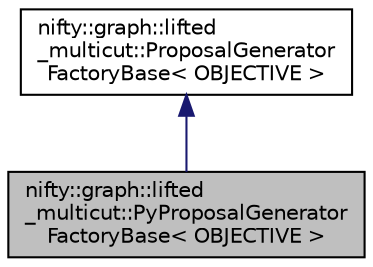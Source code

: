 digraph "nifty::graph::lifted_multicut::PyProposalGeneratorFactoryBase&lt; OBJECTIVE &gt;"
{
  edge [fontname="Helvetica",fontsize="10",labelfontname="Helvetica",labelfontsize="10"];
  node [fontname="Helvetica",fontsize="10",shape=record];
  Node1 [label="nifty::graph::lifted\l_multicut::PyProposalGenerator\lFactoryBase\< OBJECTIVE \>",height=0.2,width=0.4,color="black", fillcolor="grey75", style="filled", fontcolor="black"];
  Node2 -> Node1 [dir="back",color="midnightblue",fontsize="10",style="solid",fontname="Helvetica"];
  Node2 [label="nifty::graph::lifted\l_multicut::ProposalGenerator\lFactoryBase\< OBJECTIVE \>",height=0.2,width=0.4,color="black", fillcolor="white", style="filled",URL="$classnifty_1_1graph_1_1lifted__multicut_1_1ProposalGeneratorFactoryBase.html"];
}
